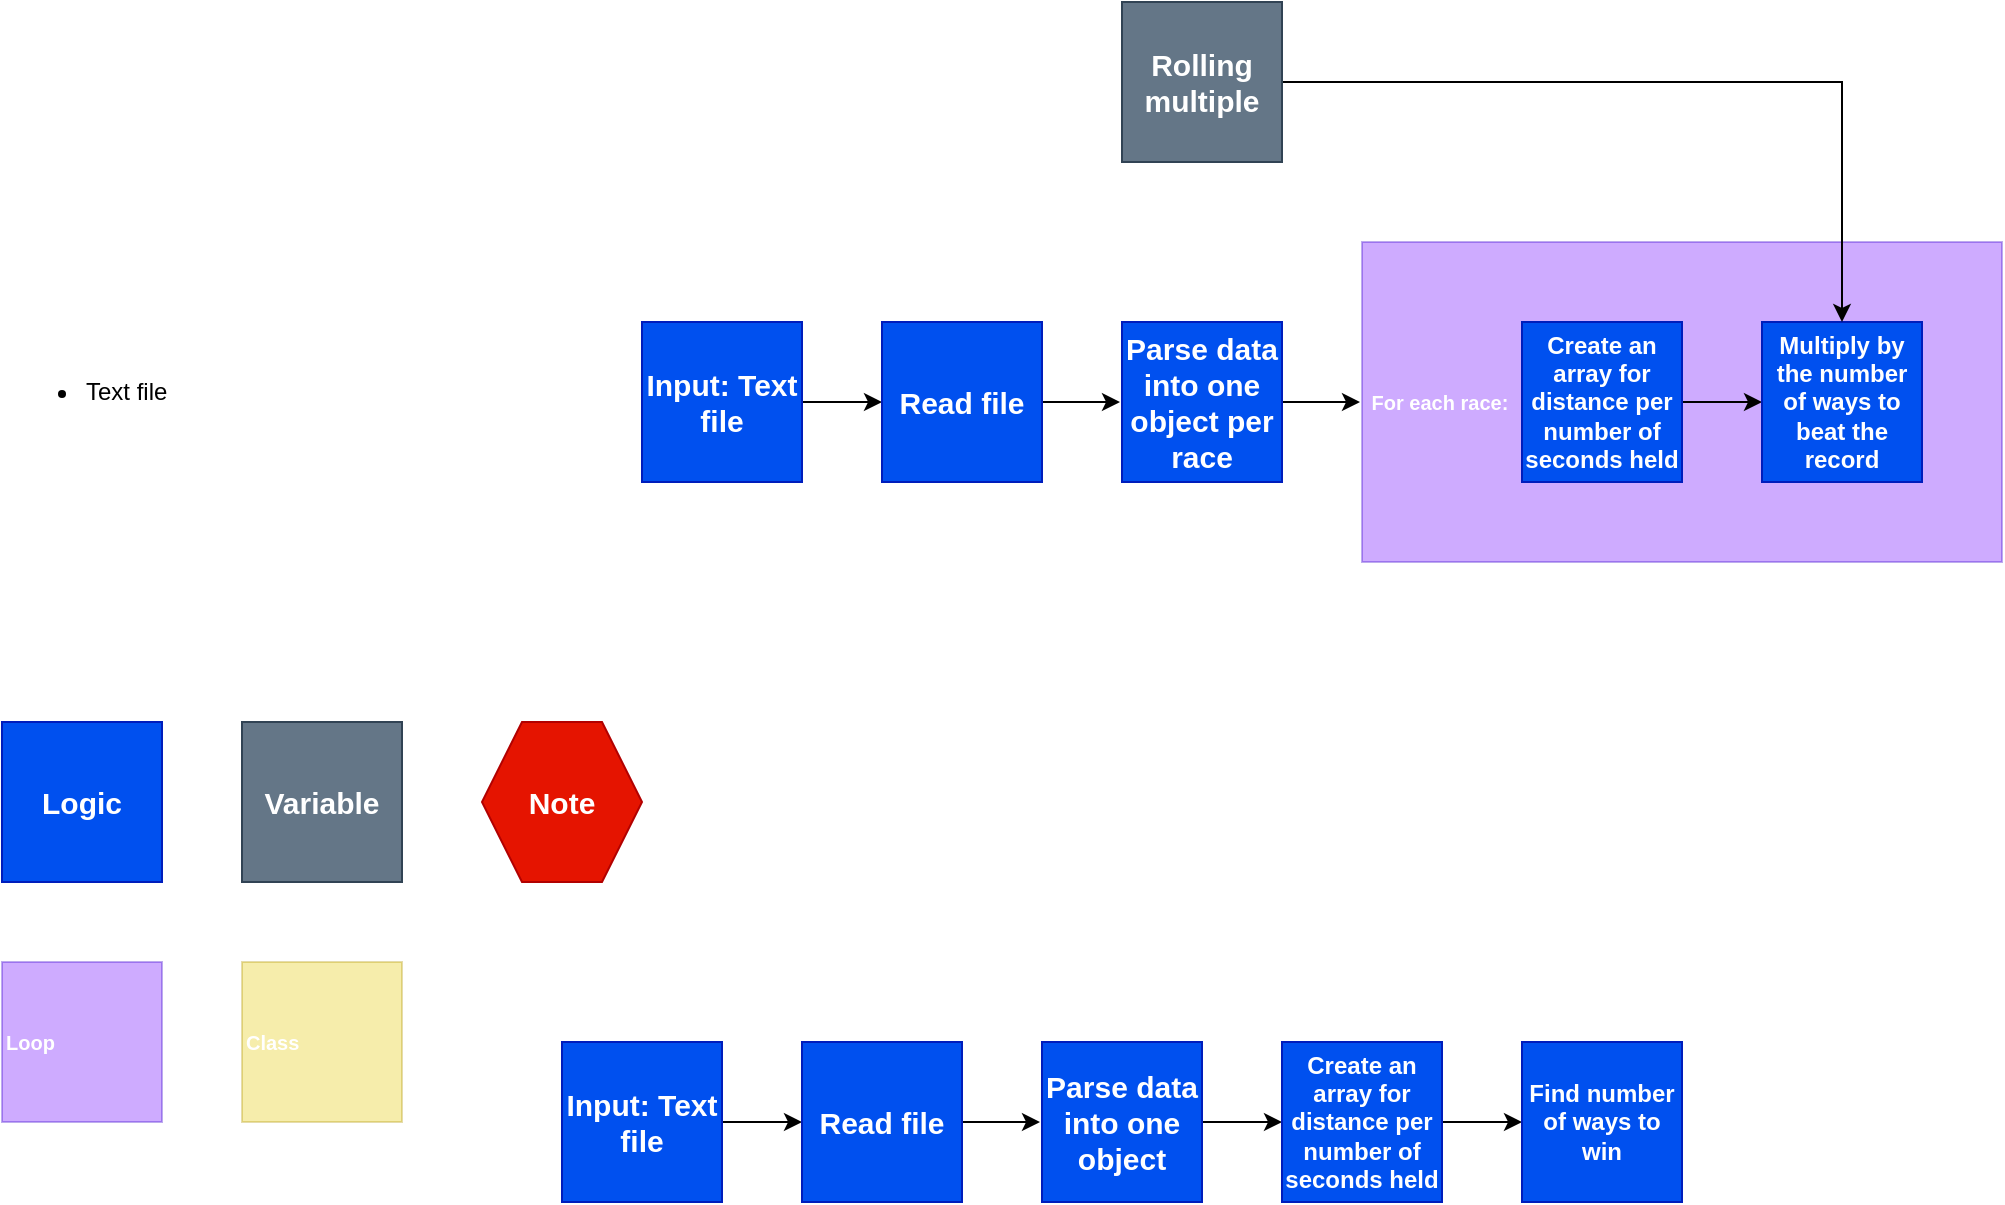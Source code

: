 <mxfile version="22.0.0" type="device">
  <diagram name="Page-1" id="SSZi_dwMfzewZxIz3Idu">
    <mxGraphModel dx="1195" dy="697" grid="1" gridSize="10" guides="1" tooltips="1" connect="1" arrows="1" fold="1" page="1" pageScale="1" pageWidth="827" pageHeight="1169" math="0" shadow="0">
      <root>
        <mxCell id="0" />
        <mxCell id="1" parent="0" />
        <mxCell id="hY_I2KLEjYQHNSNVaxup-1" value="&lt;div style=&quot;&quot;&gt;&lt;ul&gt;&lt;li&gt;&lt;span style=&quot;background-color: initial;&quot;&gt;Text file&lt;/span&gt;&lt;/li&gt;&lt;/ul&gt;&lt;/div&gt;" style="text;html=1;strokeColor=none;fillColor=none;align=left;verticalAlign=middle;whiteSpace=wrap;rounded=0;" vertex="1" parent="1">
          <mxGeometry x="40" y="90" width="300" height="290" as="geometry" />
        </mxCell>
        <mxCell id="hY_I2KLEjYQHNSNVaxup-2" value="Logic" style="rounded=0;whiteSpace=wrap;html=1;fillColor=#0050ef;fontColor=#ffffff;strokeColor=#001DBC;fontSize=15;fontStyle=1" vertex="1" parent="1">
          <mxGeometry x="40" y="400" width="80" height="80" as="geometry" />
        </mxCell>
        <mxCell id="hY_I2KLEjYQHNSNVaxup-3" value="Variable" style="rounded=0;whiteSpace=wrap;html=1;fillColor=#647687;fontColor=#ffffff;strokeColor=#314354;fontSize=15;fontStyle=1" vertex="1" parent="1">
          <mxGeometry x="160" y="400" width="80" height="80" as="geometry" />
        </mxCell>
        <mxCell id="hY_I2KLEjYQHNSNVaxup-4" value="Loop" style="rounded=0;whiteSpace=wrap;html=1;fillColor=#6a00ff;fontColor=#ffffff;strokeColor=#3700CC;fontSize=10;fontStyle=1;align=left;opacity=33;perimeterSpacing=1;strokeWidth=1;" vertex="1" parent="1">
          <mxGeometry x="40" y="520" width="80" height="80" as="geometry" />
        </mxCell>
        <mxCell id="hY_I2KLEjYQHNSNVaxup-5" value="Note" style="shape=hexagon;perimeter=hexagonPerimeter2;whiteSpace=wrap;html=1;fixedSize=1;fillColor=#e51400;fontColor=#ffffff;strokeColor=#B20000;fontStyle=1;fontSize=15;" vertex="1" parent="1">
          <mxGeometry x="280" y="400" width="80" height="80" as="geometry" />
        </mxCell>
        <mxCell id="hY_I2KLEjYQHNSNVaxup-6" value="Class" style="rounded=0;whiteSpace=wrap;html=1;fillColor=#e3c800;fontColor=#FFFFFF;strokeColor=#B09500;fontSize=10;fontStyle=1;align=left;opacity=33;perimeterSpacing=1;strokeWidth=1;" vertex="1" parent="1">
          <mxGeometry x="160" y="520" width="80" height="80" as="geometry" />
        </mxCell>
        <mxCell id="hY_I2KLEjYQHNSNVaxup-7" style="edgeStyle=orthogonalEdgeStyle;rounded=0;orthogonalLoop=1;jettySize=auto;html=1;exitX=1;exitY=0.5;exitDx=0;exitDy=0;entryX=0;entryY=0.5;entryDx=0;entryDy=0;" edge="1" parent="1" source="hY_I2KLEjYQHNSNVaxup-8" target="hY_I2KLEjYQHNSNVaxup-10">
          <mxGeometry relative="1" as="geometry" />
        </mxCell>
        <mxCell id="hY_I2KLEjYQHNSNVaxup-8" value="Input: Text file" style="rounded=0;whiteSpace=wrap;html=1;fillColor=#0050ef;fontColor=#ffffff;strokeColor=#001DBC;fontSize=15;fontStyle=1" vertex="1" parent="1">
          <mxGeometry x="360" y="200" width="80" height="80" as="geometry" />
        </mxCell>
        <mxCell id="hY_I2KLEjYQHNSNVaxup-9" value="" style="edgeStyle=orthogonalEdgeStyle;rounded=0;orthogonalLoop=1;jettySize=auto;html=1;" edge="1" parent="1" source="hY_I2KLEjYQHNSNVaxup-10">
          <mxGeometry relative="1" as="geometry">
            <mxPoint x="599" y="240" as="targetPoint" />
          </mxGeometry>
        </mxCell>
        <mxCell id="hY_I2KLEjYQHNSNVaxup-10" value="Read file" style="rounded=0;whiteSpace=wrap;html=1;fillColor=#0050ef;fontColor=#ffffff;strokeColor=#001DBC;fontSize=15;fontStyle=1" vertex="1" parent="1">
          <mxGeometry x="480" y="200" width="80" height="80" as="geometry" />
        </mxCell>
        <mxCell id="hY_I2KLEjYQHNSNVaxup-11" value="&amp;nbsp;For each race:" style="rounded=0;whiteSpace=wrap;html=1;fillColor=#6a00ff;fontColor=#ffffff;strokeColor=#3700CC;fontSize=10;fontStyle=1;align=left;opacity=33;perimeterSpacing=1;strokeWidth=1;" vertex="1" parent="1">
          <mxGeometry x="720" y="160" width="320" height="160" as="geometry" />
        </mxCell>
        <mxCell id="hY_I2KLEjYQHNSNVaxup-16" value="" style="edgeStyle=orthogonalEdgeStyle;rounded=0;orthogonalLoop=1;jettySize=auto;html=1;" edge="1" parent="1" source="hY_I2KLEjYQHNSNVaxup-15" target="hY_I2KLEjYQHNSNVaxup-11">
          <mxGeometry relative="1" as="geometry" />
        </mxCell>
        <mxCell id="hY_I2KLEjYQHNSNVaxup-15" value="Parse data into one object per race" style="rounded=0;whiteSpace=wrap;html=1;fillColor=#0050ef;fontColor=#ffffff;strokeColor=#001DBC;fontSize=15;fontStyle=1" vertex="1" parent="1">
          <mxGeometry x="600" y="200" width="80" height="80" as="geometry" />
        </mxCell>
        <mxCell id="hY_I2KLEjYQHNSNVaxup-21" value="" style="edgeStyle=orthogonalEdgeStyle;rounded=0;orthogonalLoop=1;jettySize=auto;html=1;" edge="1" parent="1" source="hY_I2KLEjYQHNSNVaxup-17" target="hY_I2KLEjYQHNSNVaxup-18">
          <mxGeometry relative="1" as="geometry" />
        </mxCell>
        <mxCell id="hY_I2KLEjYQHNSNVaxup-17" value="Create an array for distance per number of seconds held" style="rounded=0;whiteSpace=wrap;html=1;fillColor=#0050ef;fontColor=#ffffff;strokeColor=#001DBC;fontSize=12;fontStyle=1" vertex="1" parent="1">
          <mxGeometry x="800" y="200" width="80" height="80" as="geometry" />
        </mxCell>
        <mxCell id="hY_I2KLEjYQHNSNVaxup-18" value="Multiply by the number of ways to beat the record" style="rounded=0;whiteSpace=wrap;html=1;fillColor=#0050ef;fontColor=#ffffff;strokeColor=#001DBC;fontSize=12;fontStyle=1" vertex="1" parent="1">
          <mxGeometry x="920" y="200" width="80" height="80" as="geometry" />
        </mxCell>
        <mxCell id="hY_I2KLEjYQHNSNVaxup-20" style="edgeStyle=orthogonalEdgeStyle;rounded=0;orthogonalLoop=1;jettySize=auto;html=1;exitX=1;exitY=0.5;exitDx=0;exitDy=0;entryX=0.5;entryY=0;entryDx=0;entryDy=0;" edge="1" parent="1" source="hY_I2KLEjYQHNSNVaxup-19" target="hY_I2KLEjYQHNSNVaxup-18">
          <mxGeometry relative="1" as="geometry" />
        </mxCell>
        <mxCell id="hY_I2KLEjYQHNSNVaxup-19" value="Rolling multiple" style="rounded=0;whiteSpace=wrap;html=1;fillColor=#647687;fontColor=#ffffff;strokeColor=#314354;fontSize=15;fontStyle=1" vertex="1" parent="1">
          <mxGeometry x="600" y="40" width="80" height="80" as="geometry" />
        </mxCell>
        <mxCell id="hY_I2KLEjYQHNSNVaxup-22" style="edgeStyle=orthogonalEdgeStyle;rounded=0;orthogonalLoop=1;jettySize=auto;html=1;exitX=1;exitY=0.5;exitDx=0;exitDy=0;entryX=0;entryY=0.5;entryDx=0;entryDy=0;" edge="1" parent="1" source="hY_I2KLEjYQHNSNVaxup-23" target="hY_I2KLEjYQHNSNVaxup-25">
          <mxGeometry relative="1" as="geometry" />
        </mxCell>
        <mxCell id="hY_I2KLEjYQHNSNVaxup-23" value="Input: Text file" style="rounded=0;whiteSpace=wrap;html=1;fillColor=#0050ef;fontColor=#ffffff;strokeColor=#001DBC;fontSize=15;fontStyle=1" vertex="1" parent="1">
          <mxGeometry x="320" y="560" width="80" height="80" as="geometry" />
        </mxCell>
        <mxCell id="hY_I2KLEjYQHNSNVaxup-24" value="" style="edgeStyle=orthogonalEdgeStyle;rounded=0;orthogonalLoop=1;jettySize=auto;html=1;" edge="1" parent="1" source="hY_I2KLEjYQHNSNVaxup-25">
          <mxGeometry relative="1" as="geometry">
            <mxPoint x="559" y="600" as="targetPoint" />
          </mxGeometry>
        </mxCell>
        <mxCell id="hY_I2KLEjYQHNSNVaxup-25" value="Read file" style="rounded=0;whiteSpace=wrap;html=1;fillColor=#0050ef;fontColor=#ffffff;strokeColor=#001DBC;fontSize=15;fontStyle=1" vertex="1" parent="1">
          <mxGeometry x="440" y="560" width="80" height="80" as="geometry" />
        </mxCell>
        <mxCell id="hY_I2KLEjYQHNSNVaxup-34" style="edgeStyle=orthogonalEdgeStyle;rounded=0;orthogonalLoop=1;jettySize=auto;html=1;exitX=1;exitY=0.5;exitDx=0;exitDy=0;entryX=0;entryY=0.5;entryDx=0;entryDy=0;" edge="1" parent="1" source="hY_I2KLEjYQHNSNVaxup-28" target="hY_I2KLEjYQHNSNVaxup-30">
          <mxGeometry relative="1" as="geometry" />
        </mxCell>
        <mxCell id="hY_I2KLEjYQHNSNVaxup-28" value="Parse data into one object" style="rounded=0;whiteSpace=wrap;html=1;fillColor=#0050ef;fontColor=#ffffff;strokeColor=#001DBC;fontSize=15;fontStyle=1" vertex="1" parent="1">
          <mxGeometry x="560" y="560" width="80" height="80" as="geometry" />
        </mxCell>
        <mxCell id="hY_I2KLEjYQHNSNVaxup-29" value="" style="edgeStyle=orthogonalEdgeStyle;rounded=0;orthogonalLoop=1;jettySize=auto;html=1;" edge="1" parent="1" source="hY_I2KLEjYQHNSNVaxup-30" target="hY_I2KLEjYQHNSNVaxup-31">
          <mxGeometry relative="1" as="geometry" />
        </mxCell>
        <mxCell id="hY_I2KLEjYQHNSNVaxup-30" value="Create an array for distance per number of seconds held" style="rounded=0;whiteSpace=wrap;html=1;fillColor=#0050ef;fontColor=#ffffff;strokeColor=#001DBC;fontSize=12;fontStyle=1" vertex="1" parent="1">
          <mxGeometry x="680" y="560" width="80" height="80" as="geometry" />
        </mxCell>
        <mxCell id="hY_I2KLEjYQHNSNVaxup-31" value="Find number of ways to win" style="rounded=0;whiteSpace=wrap;html=1;fillColor=#0050ef;fontColor=#ffffff;strokeColor=#001DBC;fontSize=12;fontStyle=1" vertex="1" parent="1">
          <mxGeometry x="800" y="560" width="80" height="80" as="geometry" />
        </mxCell>
      </root>
    </mxGraphModel>
  </diagram>
</mxfile>
